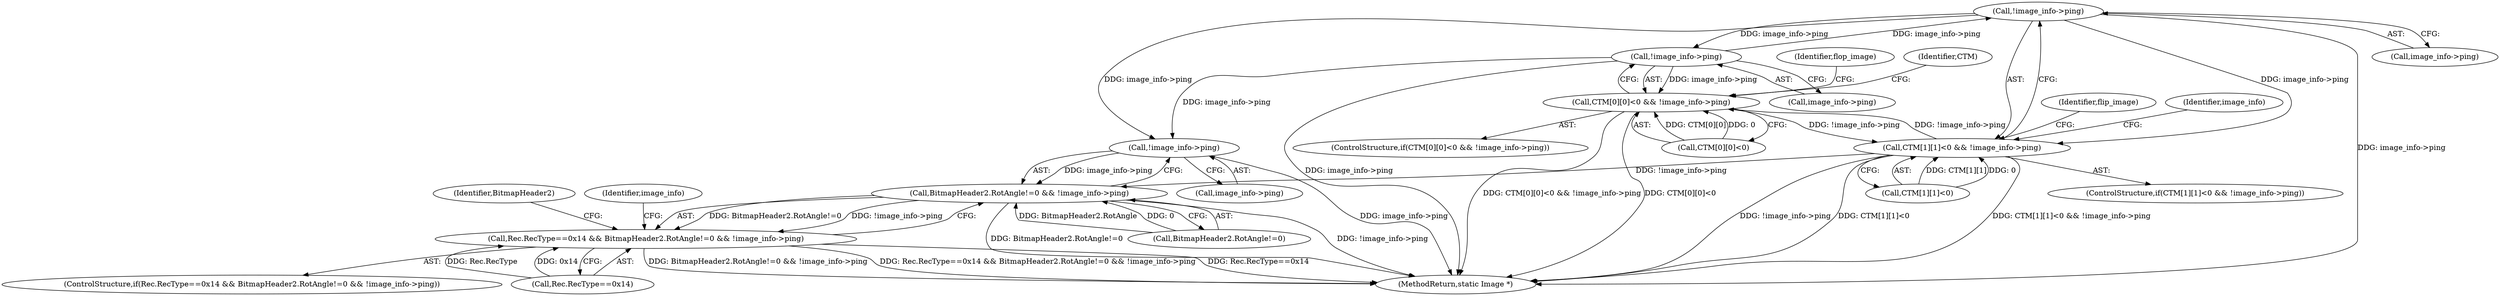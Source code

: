 digraph "0_ImageMagick_d9b2209a69ee90d8df81fb124eb66f593eb9f599_0@pointer" {
"1001678" [label="(Call,!image_info->ping)"];
"1001639" [label="(Call,!image_info->ping)"];
"1001678" [label="(Call,!image_info->ping)"];
"1001021" [label="(Call,!image_info->ping)"];
"1001015" [label="(Call,BitmapHeader2.RotAngle!=0 && !image_info->ping)"];
"1001009" [label="(Call,Rec.RecType==0x14 && BitmapHeader2.RotAngle!=0 && !image_info->ping)"];
"1001631" [label="(Call,CTM[0][0]<0 && !image_info->ping)"];
"1001670" [label="(Call,CTM[1][1]<0 && !image_info->ping)"];
"1001029" [label="(Identifier,BitmapHeader2)"];
"1001632" [label="(Call,CTM[0][0]<0)"];
"1001669" [label="(ControlStructure,if(CTM[1][1]<0 && !image_info->ping))"];
"1001671" [label="(Call,CTM[1][1]<0)"];
"1001631" [label="(Call,CTM[0][0]<0 && !image_info->ping)"];
"1001674" [label="(Identifier,CTM)"];
"1001685" [label="(Identifier,flip_image)"];
"1001016" [label="(Call,BitmapHeader2.RotAngle!=0)"];
"1001128" [label="(Identifier,image_info)"];
"1001015" [label="(Call,BitmapHeader2.RotAngle!=0 && !image_info->ping)"];
"1001679" [label="(Call,image_info->ping)"];
"1001709" [label="(Identifier,image_info)"];
"1001010" [label="(Call,Rec.RecType==0x14)"];
"1001022" [label="(Call,image_info->ping)"];
"1001914" [label="(MethodReturn,static Image *)"];
"1001009" [label="(Call,Rec.RecType==0x14 && BitmapHeader2.RotAngle!=0 && !image_info->ping)"];
"1001630" [label="(ControlStructure,if(CTM[0][0]<0 && !image_info->ping))"];
"1001008" [label="(ControlStructure,if(Rec.RecType==0x14 && BitmapHeader2.RotAngle!=0 && !image_info->ping))"];
"1001670" [label="(Call,CTM[1][1]<0 && !image_info->ping)"];
"1001639" [label="(Call,!image_info->ping)"];
"1001640" [label="(Call,image_info->ping)"];
"1001646" [label="(Identifier,flop_image)"];
"1001021" [label="(Call,!image_info->ping)"];
"1001678" [label="(Call,!image_info->ping)"];
"1001678" -> "1001670"  [label="AST: "];
"1001678" -> "1001679"  [label="CFG: "];
"1001679" -> "1001678"  [label="AST: "];
"1001670" -> "1001678"  [label="CFG: "];
"1001678" -> "1001914"  [label="DDG: image_info->ping"];
"1001678" -> "1001021"  [label="DDG: image_info->ping"];
"1001678" -> "1001639"  [label="DDG: image_info->ping"];
"1001678" -> "1001670"  [label="DDG: image_info->ping"];
"1001639" -> "1001678"  [label="DDG: image_info->ping"];
"1001639" -> "1001631"  [label="AST: "];
"1001639" -> "1001640"  [label="CFG: "];
"1001640" -> "1001639"  [label="AST: "];
"1001631" -> "1001639"  [label="CFG: "];
"1001639" -> "1001914"  [label="DDG: image_info->ping"];
"1001639" -> "1001021"  [label="DDG: image_info->ping"];
"1001639" -> "1001631"  [label="DDG: image_info->ping"];
"1001021" -> "1001015"  [label="AST: "];
"1001021" -> "1001022"  [label="CFG: "];
"1001022" -> "1001021"  [label="AST: "];
"1001015" -> "1001021"  [label="CFG: "];
"1001021" -> "1001914"  [label="DDG: image_info->ping"];
"1001021" -> "1001015"  [label="DDG: image_info->ping"];
"1001015" -> "1001009"  [label="AST: "];
"1001015" -> "1001016"  [label="CFG: "];
"1001016" -> "1001015"  [label="AST: "];
"1001009" -> "1001015"  [label="CFG: "];
"1001015" -> "1001914"  [label="DDG: !image_info->ping"];
"1001015" -> "1001914"  [label="DDG: BitmapHeader2.RotAngle!=0"];
"1001015" -> "1001009"  [label="DDG: BitmapHeader2.RotAngle!=0"];
"1001015" -> "1001009"  [label="DDG: !image_info->ping"];
"1001016" -> "1001015"  [label="DDG: BitmapHeader2.RotAngle"];
"1001016" -> "1001015"  [label="DDG: 0"];
"1001670" -> "1001015"  [label="DDG: !image_info->ping"];
"1001009" -> "1001008"  [label="AST: "];
"1001009" -> "1001010"  [label="CFG: "];
"1001010" -> "1001009"  [label="AST: "];
"1001029" -> "1001009"  [label="CFG: "];
"1001128" -> "1001009"  [label="CFG: "];
"1001009" -> "1001914"  [label="DDG: BitmapHeader2.RotAngle!=0 && !image_info->ping"];
"1001009" -> "1001914"  [label="DDG: Rec.RecType==0x14 && BitmapHeader2.RotAngle!=0 && !image_info->ping"];
"1001009" -> "1001914"  [label="DDG: Rec.RecType==0x14"];
"1001010" -> "1001009"  [label="DDG: Rec.RecType"];
"1001010" -> "1001009"  [label="DDG: 0x14"];
"1001631" -> "1001630"  [label="AST: "];
"1001631" -> "1001632"  [label="CFG: "];
"1001632" -> "1001631"  [label="AST: "];
"1001646" -> "1001631"  [label="CFG: "];
"1001674" -> "1001631"  [label="CFG: "];
"1001631" -> "1001914"  [label="DDG: CTM[0][0]<0 && !image_info->ping"];
"1001631" -> "1001914"  [label="DDG: CTM[0][0]<0"];
"1001632" -> "1001631"  [label="DDG: CTM[0][0]"];
"1001632" -> "1001631"  [label="DDG: 0"];
"1001670" -> "1001631"  [label="DDG: !image_info->ping"];
"1001631" -> "1001670"  [label="DDG: !image_info->ping"];
"1001670" -> "1001669"  [label="AST: "];
"1001670" -> "1001671"  [label="CFG: "];
"1001671" -> "1001670"  [label="AST: "];
"1001685" -> "1001670"  [label="CFG: "];
"1001709" -> "1001670"  [label="CFG: "];
"1001670" -> "1001914"  [label="DDG: !image_info->ping"];
"1001670" -> "1001914"  [label="DDG: CTM[1][1]<0"];
"1001670" -> "1001914"  [label="DDG: CTM[1][1]<0 && !image_info->ping"];
"1001671" -> "1001670"  [label="DDG: CTM[1][1]"];
"1001671" -> "1001670"  [label="DDG: 0"];
}
